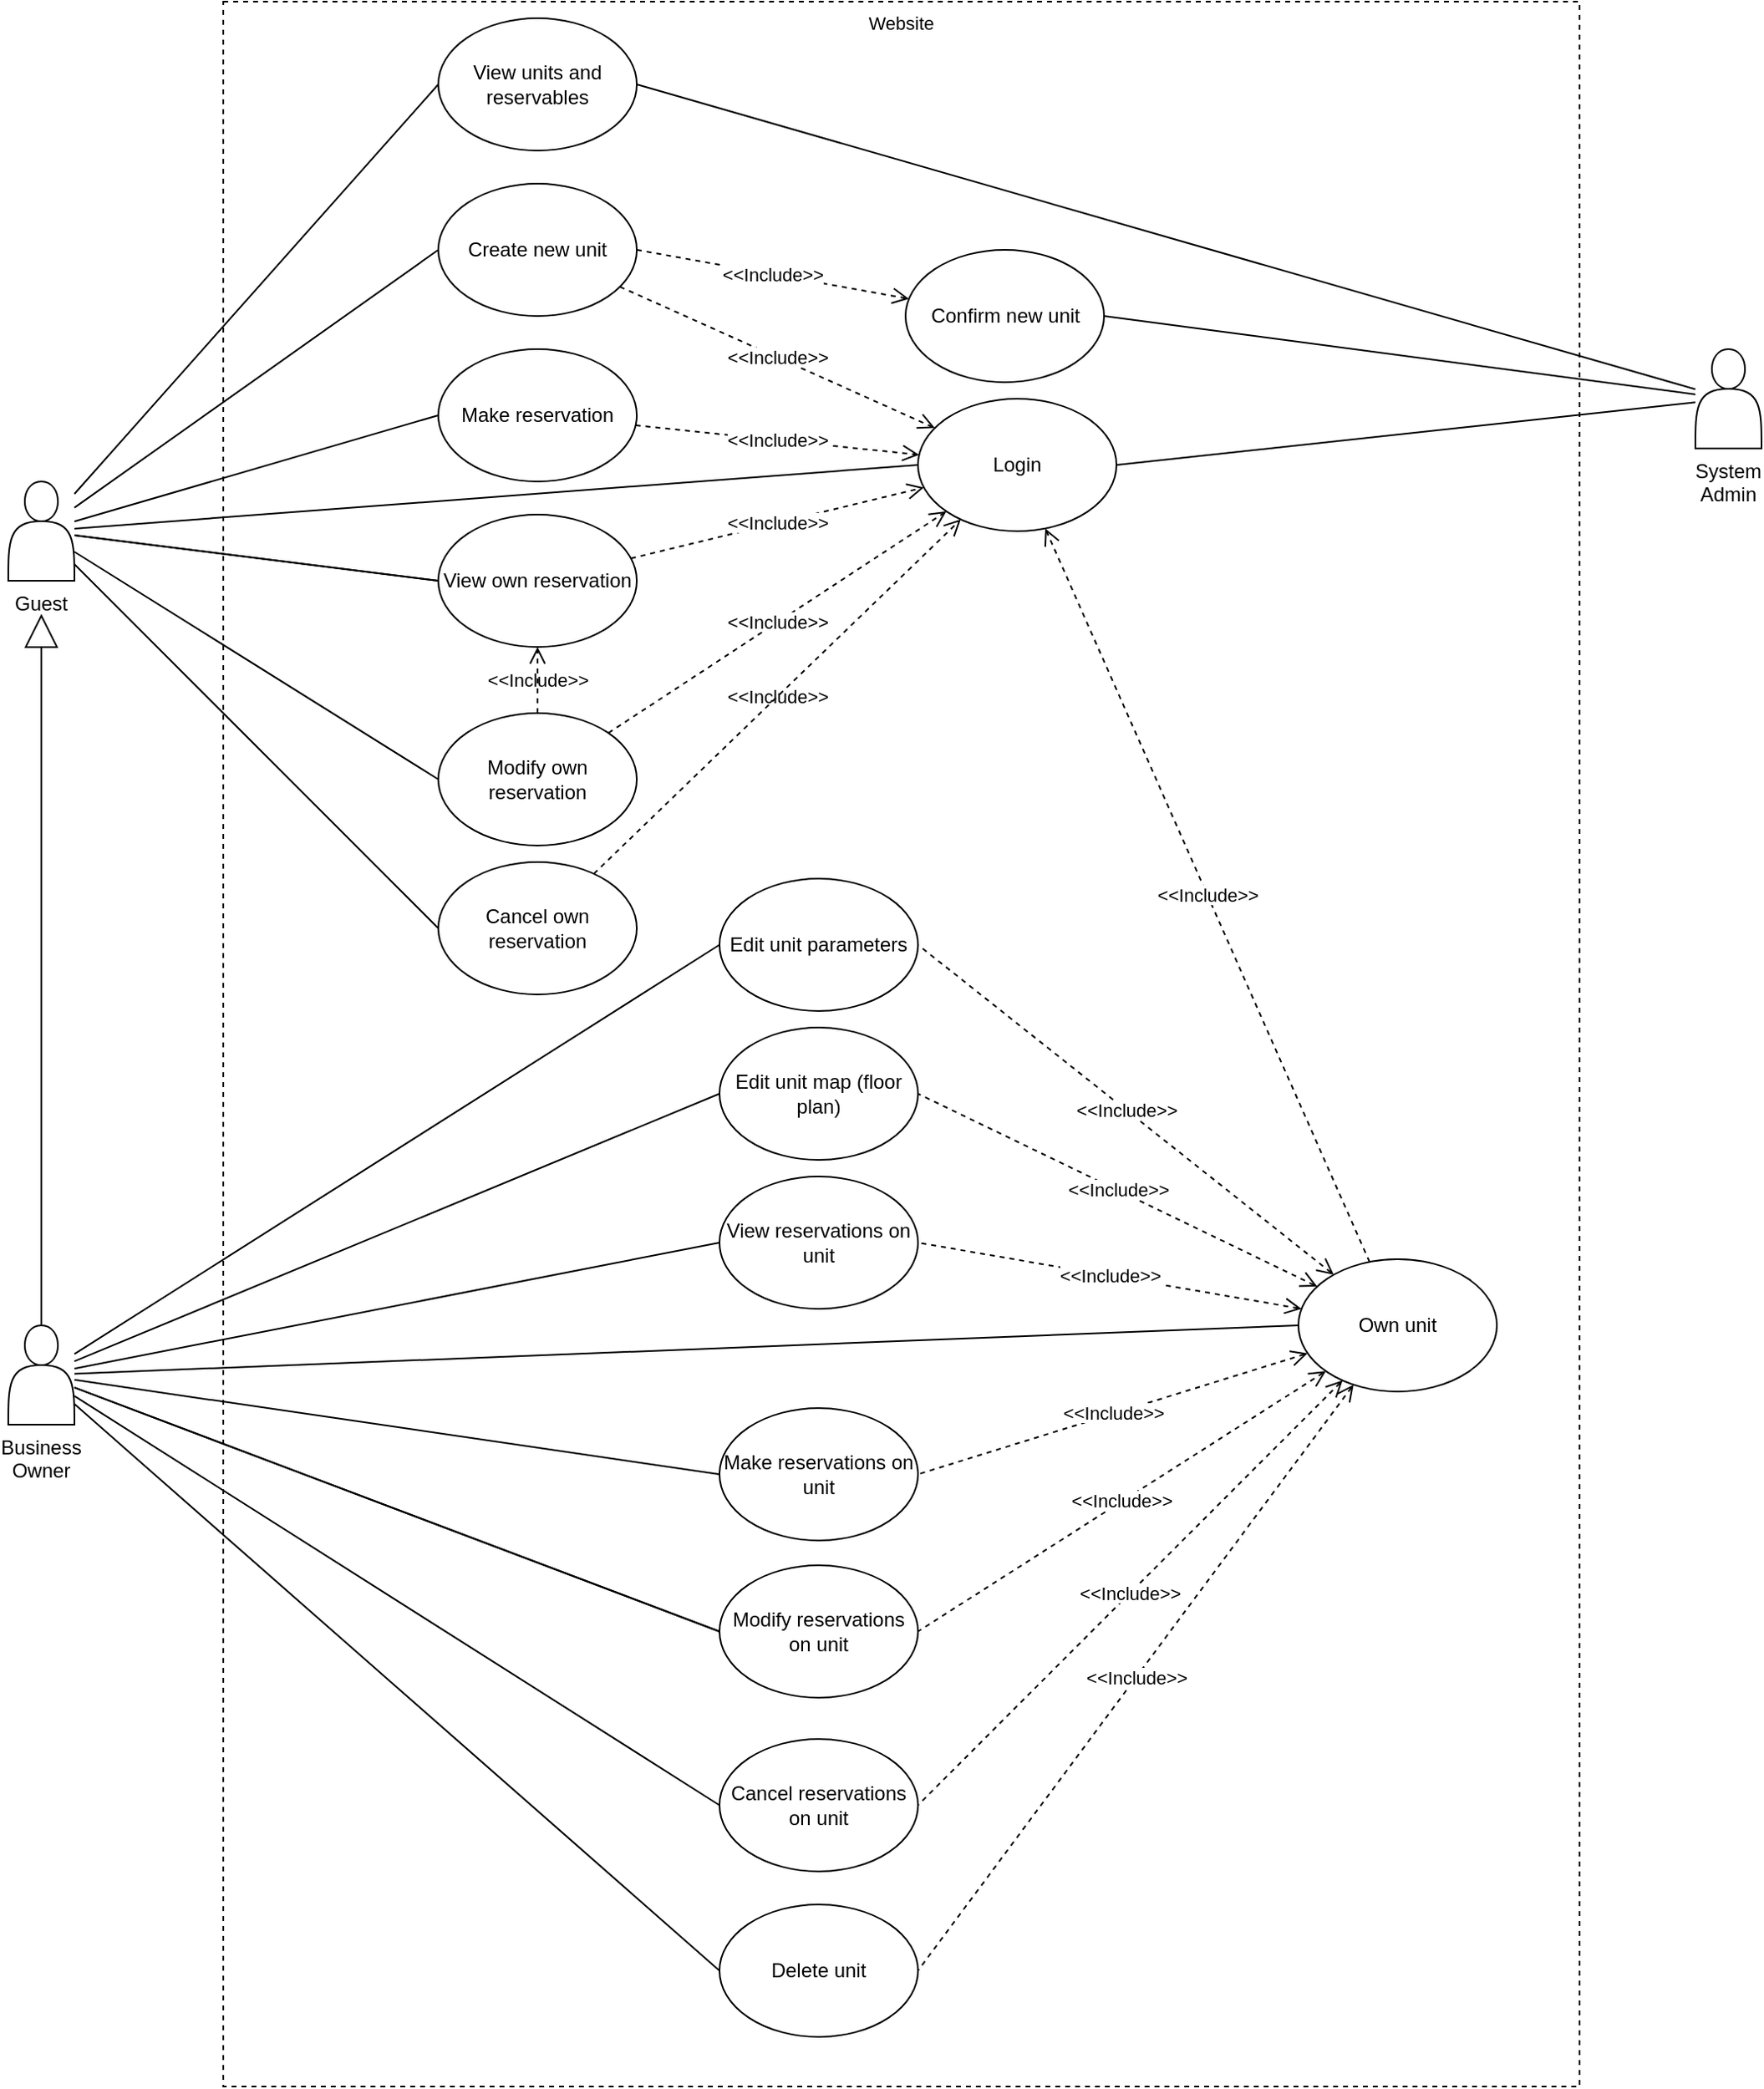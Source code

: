 <mxfile version="17.1.0" type="github">
  <diagram id="9PM5bi2dadC-GxDkru2j" name="Page-1">
    <mxGraphModel dx="3342" dy="1282" grid="1" gridSize="10" guides="1" tooltips="1" connect="1" arrows="1" fold="1" page="1" pageScale="1" pageWidth="1169" pageHeight="1654" math="0" shadow="0">
      <root>
        <mxCell id="0" />
        <mxCell id="1" parent="0" />
        <mxCell id="011kS0YljuxISuULXfXJ-11" value="Website" style="rounded=0;whiteSpace=wrap;html=1;verticalAlign=top;labelBackgroundColor=none;endArrow=open;fontSize=11;dashed=1;startArrow=none;startFill=0;endFill=0;startSize=6;endSize=8;sourcePerimeterSpacing=0;targetPerimeterSpacing=0;" parent="1" vertex="1">
          <mxGeometry x="180" y="130" width="820" height="1260" as="geometry" />
        </mxCell>
        <mxCell id="011kS0YljuxISuULXfXJ-17" style="edgeStyle=orthogonalEdgeStyle;rounded=0;orthogonalLoop=1;jettySize=auto;html=1;entryX=0.5;entryY=0;entryDx=0;entryDy=0;endArrow=none;endFill=0;startArrow=block;startFill=0;startSize=18;sourcePerimeterSpacing=20;" parent="1" source="011kS0YljuxISuULXfXJ-1" target="011kS0YljuxISuULXfXJ-3" edge="1">
          <mxGeometry relative="1" as="geometry">
            <Array as="points">
              <mxPoint x="70" y="660" />
              <mxPoint x="70" y="660" />
            </Array>
          </mxGeometry>
        </mxCell>
        <mxCell id="011kS0YljuxISuULXfXJ-20" style="rounded=0;orthogonalLoop=1;jettySize=auto;html=1;entryX=0;entryY=0.5;entryDx=0;entryDy=0;startArrow=none;startFill=0;endArrow=none;endFill=0;startSize=6;endSize=6;sourcePerimeterSpacing=0;targetPerimeterSpacing=0;" parent="1" source="011kS0YljuxISuULXfXJ-1" target="011kS0YljuxISuULXfXJ-19" edge="1">
          <mxGeometry relative="1" as="geometry" />
        </mxCell>
        <mxCell id="011kS0YljuxISuULXfXJ-23" style="edgeStyle=none;rounded=0;orthogonalLoop=1;jettySize=auto;html=1;entryX=0;entryY=0.5;entryDx=0;entryDy=0;startArrow=none;startFill=0;endArrow=none;endFill=0;startSize=6;endSize=6;sourcePerimeterSpacing=0;targetPerimeterSpacing=0;" parent="1" source="011kS0YljuxISuULXfXJ-1" target="011kS0YljuxISuULXfXJ-22" edge="1">
          <mxGeometry relative="1" as="geometry" />
        </mxCell>
        <mxCell id="011kS0YljuxISuULXfXJ-33" style="edgeStyle=none;rounded=0;orthogonalLoop=1;jettySize=auto;html=1;entryX=0;entryY=0.5;entryDx=0;entryDy=0;startArrow=none;startFill=0;endArrow=none;endFill=0;startSize=6;endSize=6;sourcePerimeterSpacing=0;targetPerimeterSpacing=0;" parent="1" source="011kS0YljuxISuULXfXJ-1" target="011kS0YljuxISuULXfXJ-32" edge="1">
          <mxGeometry relative="1" as="geometry" />
        </mxCell>
        <mxCell id="011kS0YljuxISuULXfXJ-35" style="edgeStyle=none;rounded=0;orthogonalLoop=1;jettySize=auto;html=1;entryX=0;entryY=0.5;entryDx=0;entryDy=0;startArrow=none;startFill=0;endArrow=none;endFill=0;startSize=6;endSize=6;sourcePerimeterSpacing=0;targetPerimeterSpacing=0;" parent="1" source="011kS0YljuxISuULXfXJ-1" target="011kS0YljuxISuULXfXJ-29" edge="1">
          <mxGeometry relative="1" as="geometry" />
        </mxCell>
        <mxCell id="011kS0YljuxISuULXfXJ-43" style="edgeStyle=none;rounded=0;jumpStyle=arc;orthogonalLoop=1;jettySize=auto;html=1;entryX=0;entryY=0.5;entryDx=0;entryDy=0;startArrow=none;startFill=0;endArrow=none;endFill=0;startSize=6;endSize=6;sourcePerimeterSpacing=0;targetPerimeterSpacing=0;" parent="1" source="011kS0YljuxISuULXfXJ-1" target="011kS0YljuxISuULXfXJ-42" edge="1">
          <mxGeometry relative="1" as="geometry" />
        </mxCell>
        <mxCell id="011kS0YljuxISuULXfXJ-52" style="edgeStyle=none;rounded=0;jumpStyle=arc;orthogonalLoop=1;jettySize=auto;html=1;entryX=0;entryY=0.5;entryDx=0;entryDy=0;startArrow=none;startFill=0;endArrow=none;endFill=0;startSize=6;endSize=6;sourcePerimeterSpacing=0;targetPerimeterSpacing=0;" parent="1" source="011kS0YljuxISuULXfXJ-1" target="011kS0YljuxISuULXfXJ-51" edge="1">
          <mxGeometry relative="1" as="geometry" />
        </mxCell>
        <mxCell id="011kS0YljuxISuULXfXJ-78" style="edgeStyle=none;rounded=0;jumpStyle=arc;orthogonalLoop=1;jettySize=auto;html=1;entryX=0;entryY=0.5;entryDx=0;entryDy=0;startArrow=none;startFill=0;endArrow=none;endFill=0;startSize=6;endSize=6;sourcePerimeterSpacing=0;targetPerimeterSpacing=0;" parent="1" source="011kS0YljuxISuULXfXJ-1" target="011kS0YljuxISuULXfXJ-5" edge="1">
          <mxGeometry relative="1" as="geometry" />
        </mxCell>
        <mxCell id="011kS0YljuxISuULXfXJ-1" value="Guest" style="shape=actor;whiteSpace=wrap;html=1;verticalAlign=top;labelPosition=center;verticalLabelPosition=bottom;align=center;" parent="1" vertex="1">
          <mxGeometry x="50" y="420" width="40" height="60" as="geometry" />
        </mxCell>
        <mxCell id="011kS0YljuxISuULXfXJ-41" style="edgeStyle=none;rounded=0;orthogonalLoop=1;jettySize=auto;html=1;startArrow=none;startFill=0;endArrow=none;endFill=0;startSize=6;endSize=6;sourcePerimeterSpacing=0;targetPerimeterSpacing=0;jumpStyle=arc;entryX=0;entryY=0.5;entryDx=0;entryDy=0;" parent="1" source="011kS0YljuxISuULXfXJ-3" target="011kS0YljuxISuULXfXJ-40" edge="1">
          <mxGeometry relative="1" as="geometry" />
        </mxCell>
        <mxCell id="011kS0YljuxISuULXfXJ-48" style="edgeStyle=none;rounded=0;jumpStyle=arc;orthogonalLoop=1;jettySize=auto;html=1;startArrow=none;startFill=0;endArrow=none;endFill=0;startSize=6;endSize=6;sourcePerimeterSpacing=0;targetPerimeterSpacing=0;entryX=0;entryY=0.5;entryDx=0;entryDy=0;" parent="1" source="011kS0YljuxISuULXfXJ-3" target="011kS0YljuxISuULXfXJ-47" edge="1">
          <mxGeometry relative="1" as="geometry" />
        </mxCell>
        <mxCell id="011kS0YljuxISuULXfXJ-49" style="edgeStyle=none;rounded=0;jumpStyle=arc;orthogonalLoop=1;jettySize=auto;html=1;startArrow=none;startFill=0;endArrow=none;endFill=0;startSize=6;endSize=6;sourcePerimeterSpacing=0;targetPerimeterSpacing=0;entryX=0;entryY=0.5;entryDx=0;entryDy=0;" parent="1" source="011kS0YljuxISuULXfXJ-3" target="011kS0YljuxISuULXfXJ-45" edge="1">
          <mxGeometry relative="1" as="geometry" />
        </mxCell>
        <mxCell id="011kS0YljuxISuULXfXJ-50" style="edgeStyle=none;rounded=0;jumpStyle=arc;orthogonalLoop=1;jettySize=auto;html=1;startArrow=none;startFill=0;endArrow=none;endFill=0;startSize=6;endSize=6;sourcePerimeterSpacing=0;targetPerimeterSpacing=0;entryX=0;entryY=0.5;entryDx=0;entryDy=0;" parent="1" source="011kS0YljuxISuULXfXJ-3" target="011kS0YljuxISuULXfXJ-46" edge="1">
          <mxGeometry relative="1" as="geometry" />
        </mxCell>
        <mxCell id="011kS0YljuxISuULXfXJ-56" style="edgeStyle=none;rounded=0;jumpStyle=arc;orthogonalLoop=1;jettySize=auto;html=1;startArrow=none;startFill=0;endArrow=none;endFill=0;startSize=6;endSize=6;sourcePerimeterSpacing=0;targetPerimeterSpacing=0;entryX=0;entryY=0.5;entryDx=0;entryDy=0;" parent="1" source="011kS0YljuxISuULXfXJ-3" target="011kS0YljuxISuULXfXJ-55" edge="1">
          <mxGeometry relative="1" as="geometry" />
        </mxCell>
        <mxCell id="011kS0YljuxISuULXfXJ-58" style="edgeStyle=none;rounded=0;jumpStyle=arc;orthogonalLoop=1;jettySize=auto;html=1;startArrow=none;startFill=0;endArrow=none;endFill=0;startSize=6;endSize=6;sourcePerimeterSpacing=0;targetPerimeterSpacing=0;entryX=0;entryY=0.5;entryDx=0;entryDy=0;" parent="1" source="011kS0YljuxISuULXfXJ-3" target="011kS0YljuxISuULXfXJ-57" edge="1">
          <mxGeometry relative="1" as="geometry" />
        </mxCell>
        <mxCell id="011kS0YljuxISuULXfXJ-66" style="edgeStyle=none;rounded=0;jumpStyle=arc;orthogonalLoop=1;jettySize=auto;html=1;entryX=0;entryY=0.5;entryDx=0;entryDy=0;startArrow=none;startFill=0;endArrow=none;endFill=0;startSize=6;endSize=6;sourcePerimeterSpacing=0;targetPerimeterSpacing=0;" parent="1" source="011kS0YljuxISuULXfXJ-3" target="011kS0YljuxISuULXfXJ-65" edge="1">
          <mxGeometry relative="1" as="geometry" />
        </mxCell>
        <mxCell id="011kS0YljuxISuULXfXJ-75" style="edgeStyle=none;rounded=0;jumpStyle=arc;orthogonalLoop=1;jettySize=auto;html=1;startArrow=none;startFill=0;endArrow=none;endFill=0;startSize=6;endSize=6;sourcePerimeterSpacing=0;targetPerimeterSpacing=0;entryX=0;entryY=0.5;entryDx=0;entryDy=0;" parent="1" source="011kS0YljuxISuULXfXJ-3" target="011kS0YljuxISuULXfXJ-59" edge="1">
          <mxGeometry relative="1" as="geometry" />
        </mxCell>
        <mxCell id="011kS0YljuxISuULXfXJ-3" value="Business Owner" style="shape=actor;whiteSpace=wrap;html=1;verticalAlign=top;labelPosition=center;verticalLabelPosition=bottom;align=center;" parent="1" vertex="1">
          <mxGeometry x="50" y="930" width="40" height="60" as="geometry" />
        </mxCell>
        <mxCell id="011kS0YljuxISuULXfXJ-15" style="edgeStyle=none;rounded=0;orthogonalLoop=1;jettySize=auto;html=1;entryX=1;entryY=0.5;entryDx=0;entryDy=0;endArrow=none;endFill=0;" parent="1" source="011kS0YljuxISuULXfXJ-4" target="011kS0YljuxISuULXfXJ-5" edge="1">
          <mxGeometry relative="1" as="geometry" />
        </mxCell>
        <mxCell id="011kS0YljuxISuULXfXJ-21" style="edgeStyle=none;rounded=0;orthogonalLoop=1;jettySize=auto;html=1;entryX=1;entryY=0.5;entryDx=0;entryDy=0;startArrow=none;startFill=0;endArrow=none;endFill=0;startSize=6;endSize=6;sourcePerimeterSpacing=0;targetPerimeterSpacing=0;" parent="1" source="011kS0YljuxISuULXfXJ-4" target="011kS0YljuxISuULXfXJ-19" edge="1">
          <mxGeometry relative="1" as="geometry" />
        </mxCell>
        <mxCell id="011kS0YljuxISuULXfXJ-26" style="edgeStyle=none;rounded=0;orthogonalLoop=1;jettySize=auto;html=1;entryX=1;entryY=0.5;entryDx=0;entryDy=0;startArrow=none;startFill=0;endArrow=none;endFill=0;startSize=6;endSize=6;sourcePerimeterSpacing=0;targetPerimeterSpacing=0;" parent="1" source="011kS0YljuxISuULXfXJ-4" target="011kS0YljuxISuULXfXJ-24" edge="1">
          <mxGeometry relative="1" as="geometry" />
        </mxCell>
        <mxCell id="011kS0YljuxISuULXfXJ-4" value="System Admin" style="shape=actor;whiteSpace=wrap;html=1;verticalAlign=top;labelPosition=center;verticalLabelPosition=bottom;align=center;" parent="1" vertex="1">
          <mxGeometry x="1070" y="340" width="40" height="60" as="geometry" />
        </mxCell>
        <mxCell id="011kS0YljuxISuULXfXJ-5" value="Login" style="ellipse;whiteSpace=wrap;html=1;" parent="1" vertex="1">
          <mxGeometry x="600" y="370" width="120" height="80" as="geometry" />
        </mxCell>
        <mxCell id="011kS0YljuxISuULXfXJ-19" value="View units and reservables" style="ellipse;whiteSpace=wrap;html=1;" parent="1" vertex="1">
          <mxGeometry x="310" y="140" width="120" height="80" as="geometry" />
        </mxCell>
        <mxCell id="011kS0YljuxISuULXfXJ-25" value="&#xa;&#xa;&lt;span style=&quot;color: rgb(0, 0, 0); font-family: helvetica; font-size: 11px; font-style: normal; font-weight: 400; letter-spacing: normal; text-align: center; text-indent: 0px; text-transform: none; word-spacing: 0px; background-color: rgb(255, 255, 255); display: inline; float: none;&quot;&gt;&amp;lt;&amp;lt;Include&amp;gt;&amp;gt;&lt;/span&gt;&#xa;&#xa;" style="edgeStyle=none;rounded=0;orthogonalLoop=1;jettySize=auto;html=1;startArrow=none;startFill=0;endArrow=open;endFill=0;startSize=6;endSize=8;sourcePerimeterSpacing=0;targetPerimeterSpacing=0;dashed=1;exitX=1;exitY=0.5;exitDx=0;exitDy=0;labelBackgroundColor=none;" parent="1" source="011kS0YljuxISuULXfXJ-22" target="011kS0YljuxISuULXfXJ-24" edge="1">
          <mxGeometry relative="1" as="geometry" />
        </mxCell>
        <mxCell id="011kS0YljuxISuULXfXJ-80" value="&#xa;&#xa;&lt;span style=&quot;color: rgb(0, 0, 0); font-family: helvetica; font-size: 11px; font-style: normal; font-weight: 400; letter-spacing: normal; text-align: center; text-indent: 0px; text-transform: none; word-spacing: 0px; background-color: rgb(255, 255, 255); display: inline; float: none;&quot;&gt;&amp;lt;&amp;lt;Include&amp;gt;&amp;gt;&lt;/span&gt;&#xa;&#xa;" style="edgeStyle=none;rounded=0;jumpStyle=arc;orthogonalLoop=1;jettySize=auto;html=1;dashed=1;startArrow=none;startFill=0;endArrow=open;endFill=0;startSize=6;endSize=8;sourcePerimeterSpacing=0;targetPerimeterSpacing=0;labelBackgroundColor=none;" parent="1" source="011kS0YljuxISuULXfXJ-22" target="011kS0YljuxISuULXfXJ-5" edge="1">
          <mxGeometry relative="1" as="geometry" />
        </mxCell>
        <mxCell id="011kS0YljuxISuULXfXJ-22" value="Create new unit" style="ellipse;whiteSpace=wrap;html=1;" parent="1" vertex="1">
          <mxGeometry x="310" y="240" width="120" height="80" as="geometry" />
        </mxCell>
        <mxCell id="011kS0YljuxISuULXfXJ-24" value="Confirm new unit" style="ellipse;whiteSpace=wrap;html=1;" parent="1" vertex="1">
          <mxGeometry x="592.5" y="280" width="120" height="80" as="geometry" />
        </mxCell>
        <mxCell id="011kS0YljuxISuULXfXJ-81" value="&#xa;&#xa;&lt;span style=&quot;color: rgb(0, 0, 0); font-family: helvetica; font-size: 11px; font-style: normal; font-weight: 400; letter-spacing: normal; text-align: center; text-indent: 0px; text-transform: none; word-spacing: 0px; background-color: rgb(255, 255, 255); display: inline; float: none;&quot;&gt;&amp;lt;&amp;lt;Include&amp;gt;&amp;gt;&lt;/span&gt;&#xa;&#xa;" style="edgeStyle=none;rounded=0;jumpStyle=arc;orthogonalLoop=1;jettySize=auto;html=1;dashed=1;startArrow=none;startFill=0;endArrow=open;endFill=0;startSize=6;endSize=8;sourcePerimeterSpacing=0;targetPerimeterSpacing=0;labelBackgroundColor=none;" parent="1" source="011kS0YljuxISuULXfXJ-29" target="011kS0YljuxISuULXfXJ-5" edge="1">
          <mxGeometry relative="1" as="geometry" />
        </mxCell>
        <mxCell id="011kS0YljuxISuULXfXJ-29" value="Make reservation" style="ellipse;whiteSpace=wrap;html=1;" parent="1" vertex="1">
          <mxGeometry x="310" y="340" width="120" height="80" as="geometry" />
        </mxCell>
        <mxCell id="011kS0YljuxISuULXfXJ-84" value="&amp;lt;&amp;lt;Include&amp;gt;&amp;gt;" style="edgeStyle=none;rounded=0;jumpStyle=arc;orthogonalLoop=1;jettySize=auto;html=1;dashed=1;startArrow=none;startFill=0;endArrow=open;endFill=0;startSize=6;endSize=8;sourcePerimeterSpacing=0;targetPerimeterSpacing=0;labelBackgroundColor=none;" parent="1" source="011kS0YljuxISuULXfXJ-32" target="011kS0YljuxISuULXfXJ-5" edge="1">
          <mxGeometry relative="1" as="geometry" />
        </mxCell>
        <mxCell id="011kS0YljuxISuULXfXJ-32" value="Cancel own reservation" style="ellipse;whiteSpace=wrap;html=1;" parent="1" vertex="1">
          <mxGeometry x="310" y="650" width="120" height="80" as="geometry" />
        </mxCell>
        <mxCell id="011kS0YljuxISuULXfXJ-40" value="Edit unit parameters" style="ellipse;whiteSpace=wrap;html=1;" parent="1" vertex="1">
          <mxGeometry x="480" y="660" width="120" height="80" as="geometry" />
        </mxCell>
        <mxCell id="011kS0YljuxISuULXfXJ-83" value="&#xa;&#xa;&lt;span style=&quot;color: rgb(0, 0, 0); font-family: helvetica; font-size: 11px; font-style: normal; font-weight: 400; letter-spacing: normal; text-align: center; text-indent: 0px; text-transform: none; word-spacing: 0px; background-color: rgb(255, 255, 255); display: inline; float: none;&quot;&gt;&amp;lt;&amp;lt;Include&amp;gt;&amp;gt;&lt;/span&gt;&#xa;&#xa;" style="edgeStyle=none;rounded=0;jumpStyle=arc;orthogonalLoop=1;jettySize=auto;html=1;dashed=1;startArrow=none;startFill=0;endArrow=open;endFill=0;startSize=6;endSize=8;sourcePerimeterSpacing=0;targetPerimeterSpacing=0;labelBackgroundColor=none;" parent="1" source="011kS0YljuxISuULXfXJ-42" target="011kS0YljuxISuULXfXJ-5" edge="1">
          <mxGeometry relative="1" as="geometry" />
        </mxCell>
        <mxCell id="vxaHBNYdfiaBC4VmmFhm-1" value="&amp;lt;&amp;lt;Include&amp;gt;&amp;gt;" style="edgeStyle=orthogonalEdgeStyle;rounded=0;orthogonalLoop=1;jettySize=auto;html=1;labelBackgroundColor=none;endArrow=open;dashed=1;startArrow=none;startFill=0;endFill=0;startSize=6;endSize=8;sourcePerimeterSpacing=0;targetPerimeterSpacing=0;" parent="1" source="011kS0YljuxISuULXfXJ-42" target="011kS0YljuxISuULXfXJ-51" edge="1">
          <mxGeometry relative="1" as="geometry" />
        </mxCell>
        <mxCell id="011kS0YljuxISuULXfXJ-42" value="Modify own reservation" style="ellipse;whiteSpace=wrap;html=1;" parent="1" vertex="1">
          <mxGeometry x="310" y="560" width="120" height="80" as="geometry" />
        </mxCell>
        <mxCell id="011kS0YljuxISuULXfXJ-46" value="Cancel reservations on unit" style="ellipse;whiteSpace=wrap;html=1;" parent="1" vertex="1">
          <mxGeometry x="480" y="1180" width="120" height="80" as="geometry" />
        </mxCell>
        <mxCell id="011kS0YljuxISuULXfXJ-47" value="View reservations on unit" style="ellipse;whiteSpace=wrap;html=1;" parent="1" vertex="1">
          <mxGeometry x="480" y="840" width="120" height="80" as="geometry" />
        </mxCell>
        <mxCell id="011kS0YljuxISuULXfXJ-55" value="Edit unit map (floor plan)" style="ellipse;whiteSpace=wrap;html=1;" parent="1" vertex="1">
          <mxGeometry x="480" y="750" width="120" height="80" as="geometry" />
        </mxCell>
        <mxCell id="011kS0YljuxISuULXfXJ-57" value="Make reservations on unit" style="ellipse;whiteSpace=wrap;html=1;" parent="1" vertex="1">
          <mxGeometry x="480" y="980" width="120" height="80" as="geometry" />
        </mxCell>
        <mxCell id="011kS0YljuxISuULXfXJ-59" value="Delete unit" style="ellipse;whiteSpace=wrap;html=1;" parent="1" vertex="1">
          <mxGeometry x="480" y="1280" width="120" height="80" as="geometry" />
        </mxCell>
        <mxCell id="011kS0YljuxISuULXfXJ-67" value="&#xa;&#xa;&lt;span style=&quot;color: rgb(0, 0, 0); font-family: helvetica; font-size: 11px; font-style: normal; font-weight: 400; letter-spacing: normal; text-align: center; text-indent: 0px; text-transform: none; word-spacing: 0px; background-color: rgb(255, 255, 255); display: inline; float: none;&quot;&gt;&amp;lt;&amp;lt;Include&amp;gt;&amp;gt;&lt;/span&gt;&#xa;&#xa;" style="edgeStyle=none;rounded=0;jumpStyle=arc;orthogonalLoop=1;jettySize=auto;html=1;startArrow=open;startFill=0;endArrow=none;endFill=0;startSize=8;endSize=8;sourcePerimeterSpacing=0;targetPerimeterSpacing=0;entryX=1;entryY=0.5;entryDx=0;entryDy=0;labelBackgroundColor=none;dashed=1;" parent="1" source="011kS0YljuxISuULXfXJ-65" target="011kS0YljuxISuULXfXJ-40" edge="1">
          <mxGeometry relative="1" as="geometry" />
        </mxCell>
        <mxCell id="011kS0YljuxISuULXfXJ-68" value="&#xa;&#xa;&lt;span style=&quot;color: rgb(0, 0, 0); font-family: helvetica; font-size: 11px; font-style: normal; font-weight: 400; letter-spacing: normal; text-align: center; text-indent: 0px; text-transform: none; word-spacing: 0px; background-color: rgb(255, 255, 255); display: inline; float: none;&quot;&gt;&amp;lt;&amp;lt;Include&amp;gt;&amp;gt;&lt;/span&gt;&#xa;&#xa;" style="edgeStyle=none;rounded=0;jumpStyle=arc;orthogonalLoop=1;jettySize=auto;html=1;startArrow=open;startFill=0;endArrow=none;endFill=0;startSize=8;endSize=8;sourcePerimeterSpacing=0;targetPerimeterSpacing=0;entryX=1;entryY=0.5;entryDx=0;entryDy=0;labelBackgroundColor=none;dashed=1;" parent="1" source="011kS0YljuxISuULXfXJ-65" target="011kS0YljuxISuULXfXJ-55" edge="1">
          <mxGeometry relative="1" as="geometry" />
        </mxCell>
        <mxCell id="011kS0YljuxISuULXfXJ-69" value="&#xa;&#xa;&lt;span style=&quot;color: rgb(0, 0, 0); font-family: helvetica; font-size: 11px; font-style: normal; font-weight: 400; letter-spacing: normal; text-align: center; text-indent: 0px; text-transform: none; word-spacing: 0px; background-color: rgb(255, 255, 255); display: inline; float: none;&quot;&gt;&amp;lt;&amp;lt;Include&amp;gt;&amp;gt;&lt;/span&gt;&#xa;&#xa;" style="edgeStyle=none;rounded=0;jumpStyle=arc;orthogonalLoop=1;jettySize=auto;html=1;startArrow=open;startFill=0;endArrow=none;endFill=0;startSize=8;endSize=8;sourcePerimeterSpacing=0;targetPerimeterSpacing=0;entryX=1;entryY=0.5;entryDx=0;entryDy=0;labelBackgroundColor=none;dashed=1;" parent="1" source="011kS0YljuxISuULXfXJ-65" target="011kS0YljuxISuULXfXJ-47" edge="1">
          <mxGeometry relative="1" as="geometry" />
        </mxCell>
        <mxCell id="011kS0YljuxISuULXfXJ-70" value="&#xa;&#xa;&lt;span style=&quot;color: rgb(0, 0, 0); font-family: helvetica; font-size: 11px; font-style: normal; font-weight: 400; letter-spacing: normal; text-align: center; text-indent: 0px; text-transform: none; word-spacing: 0px; background-color: rgb(255, 255, 255); display: inline; float: none;&quot;&gt;&amp;lt;&amp;lt;Include&amp;gt;&amp;gt;&lt;/span&gt;&#xa;&#xa;" style="edgeStyle=none;rounded=0;jumpStyle=arc;orthogonalLoop=1;jettySize=auto;html=1;startArrow=open;startFill=0;endArrow=none;endFill=0;startSize=8;endSize=8;sourcePerimeterSpacing=0;targetPerimeterSpacing=0;entryX=1;entryY=0.5;entryDx=0;entryDy=0;labelBackgroundColor=none;dashed=1;" parent="1" source="011kS0YljuxISuULXfXJ-65" target="011kS0YljuxISuULXfXJ-57" edge="1">
          <mxGeometry relative="1" as="geometry" />
        </mxCell>
        <mxCell id="011kS0YljuxISuULXfXJ-71" value="&#xa;&#xa;&lt;span style=&quot;color: rgb(0, 0, 0); font-family: helvetica; font-size: 11px; font-style: normal; font-weight: 400; letter-spacing: normal; text-align: center; text-indent: 0px; text-transform: none; word-spacing: 0px; background-color: rgb(255, 255, 255); display: inline; float: none;&quot;&gt;&amp;lt;&amp;lt;Include&amp;gt;&amp;gt;&lt;/span&gt;&#xa;&#xa;" style="edgeStyle=none;rounded=0;jumpStyle=arc;orthogonalLoop=1;jettySize=auto;html=1;startArrow=open;startFill=0;endArrow=none;endFill=0;startSize=8;endSize=8;sourcePerimeterSpacing=0;targetPerimeterSpacing=0;entryX=1;entryY=0.5;entryDx=0;entryDy=0;labelBackgroundColor=none;dashed=1;" parent="1" source="011kS0YljuxISuULXfXJ-65" target="011kS0YljuxISuULXfXJ-45" edge="1">
          <mxGeometry relative="1" as="geometry" />
        </mxCell>
        <mxCell id="011kS0YljuxISuULXfXJ-72" value="&#xa;&#xa;&lt;span style=&quot;color: rgb(0, 0, 0); font-family: helvetica; font-size: 11px; font-style: normal; font-weight: 400; letter-spacing: normal; text-align: center; text-indent: 0px; text-transform: none; word-spacing: 0px; background-color: rgb(255, 255, 255); display: inline; float: none;&quot;&gt;&amp;lt;&amp;lt;Include&amp;gt;&amp;gt;&lt;/span&gt;&#xa;&#xa;" style="edgeStyle=none;rounded=0;jumpStyle=arc;orthogonalLoop=1;jettySize=auto;html=1;startArrow=open;startFill=0;endArrow=none;endFill=0;startSize=8;endSize=8;sourcePerimeterSpacing=0;targetPerimeterSpacing=0;entryX=1;entryY=0.5;entryDx=0;entryDy=0;labelBackgroundColor=none;dashed=1;" parent="1" source="011kS0YljuxISuULXfXJ-65" target="011kS0YljuxISuULXfXJ-46" edge="1">
          <mxGeometry relative="1" as="geometry" />
        </mxCell>
        <mxCell id="011kS0YljuxISuULXfXJ-73" value="&#xa;&#xa;&lt;span style=&quot;color: rgb(0, 0, 0); font-family: helvetica; font-size: 11px; font-style: normal; font-weight: 400; letter-spacing: normal; text-align: center; text-indent: 0px; text-transform: none; word-spacing: 0px; background-color: rgb(255, 255, 255); display: inline; float: none;&quot;&gt;&amp;lt;&amp;lt;Include&amp;gt;&amp;gt;&lt;/span&gt;&#xa;&#xa;" style="edgeStyle=none;rounded=0;jumpStyle=arc;orthogonalLoop=1;jettySize=auto;html=1;startArrow=open;startFill=0;endArrow=none;endFill=0;startSize=8;endSize=8;sourcePerimeterSpacing=0;targetPerimeterSpacing=0;entryX=1;entryY=0.5;entryDx=0;entryDy=0;labelBackgroundColor=none;dashed=1;" parent="1" source="011kS0YljuxISuULXfXJ-65" target="011kS0YljuxISuULXfXJ-59" edge="1">
          <mxGeometry relative="1" as="geometry" />
        </mxCell>
        <mxCell id="011kS0YljuxISuULXfXJ-76" value="&#xa;&#xa;&lt;span style=&quot;color: rgb(0, 0, 0); font-family: helvetica; font-size: 11px; font-style: normal; font-weight: 400; letter-spacing: normal; text-align: center; text-indent: 0px; text-transform: none; word-spacing: 0px; background-color: rgb(255, 255, 255); display: inline; float: none;&quot;&gt;&amp;lt;&amp;lt;Include&amp;gt;&amp;gt;&lt;/span&gt;&#xa;&#xa;" style="edgeStyle=none;rounded=0;jumpStyle=arc;orthogonalLoop=1;jettySize=auto;html=1;startArrow=none;startFill=0;endArrow=open;endFill=0;startSize=8;endSize=8;sourcePerimeterSpacing=0;targetPerimeterSpacing=0;labelBackgroundColor=none;dashed=1;" parent="1" source="011kS0YljuxISuULXfXJ-65" target="011kS0YljuxISuULXfXJ-5" edge="1">
          <mxGeometry relative="1" as="geometry" />
        </mxCell>
        <mxCell id="011kS0YljuxISuULXfXJ-65" value="Own unit" style="ellipse;whiteSpace=wrap;html=1;" parent="1" vertex="1">
          <mxGeometry x="830" y="890" width="120" height="80" as="geometry" />
        </mxCell>
        <mxCell id="011kS0YljuxISuULXfXJ-45" value="Modify reservations on unit" style="ellipse;whiteSpace=wrap;html=1;" parent="1" vertex="1">
          <mxGeometry x="480" y="1075" width="120" height="80" as="geometry" />
        </mxCell>
        <mxCell id="011kS0YljuxISuULXfXJ-74" value="" style="edgeStyle=none;rounded=0;jumpStyle=arc;orthogonalLoop=1;jettySize=auto;html=1;entryX=0;entryY=0.5;entryDx=0;entryDy=0;startArrow=none;startFill=0;endArrow=none;endFill=0;startSize=6;endSize=6;sourcePerimeterSpacing=0;" parent="1" source="011kS0YljuxISuULXfXJ-3" target="011kS0YljuxISuULXfXJ-45" edge="1">
          <mxGeometry relative="1" as="geometry">
            <mxPoint x="30" y="1087.125" as="sourcePoint" />
            <mxPoint x="810" y="1365" as="targetPoint" />
          </mxGeometry>
        </mxCell>
        <mxCell id="011kS0YljuxISuULXfXJ-82" value="&#xa;&#xa;&lt;span style=&quot;color: rgb(0, 0, 0); font-family: helvetica; font-size: 11px; font-style: normal; font-weight: 400; letter-spacing: normal; text-align: center; text-indent: 0px; text-transform: none; word-spacing: 0px; background-color: rgb(255, 255, 255); display: inline; float: none;&quot;&gt;&amp;lt;&amp;lt;Include&amp;gt;&amp;gt;&lt;/span&gt;&#xa;&#xa;" style="edgeStyle=none;rounded=0;jumpStyle=arc;orthogonalLoop=1;jettySize=auto;html=1;dashed=1;startArrow=none;startFill=0;endArrow=open;endFill=0;startSize=6;endSize=8;sourcePerimeterSpacing=0;targetPerimeterSpacing=0;labelBackgroundColor=none;" parent="1" source="011kS0YljuxISuULXfXJ-51" target="011kS0YljuxISuULXfXJ-5" edge="1">
          <mxGeometry relative="1" as="geometry" />
        </mxCell>
        <mxCell id="011kS0YljuxISuULXfXJ-51" value="View own reservation" style="ellipse;whiteSpace=wrap;html=1;" parent="1" vertex="1">
          <mxGeometry x="310" y="440" width="120" height="80" as="geometry" />
        </mxCell>
        <mxCell id="011kS0YljuxISuULXfXJ-77" value="" style="edgeStyle=none;rounded=0;orthogonalLoop=1;jettySize=auto;html=1;entryX=0;entryY=0.5;entryDx=0;entryDy=0;endArrow=none;endFill=0;" parent="1" source="011kS0YljuxISuULXfXJ-1" target="011kS0YljuxISuULXfXJ-51" edge="1">
          <mxGeometry relative="1" as="geometry">
            <mxPoint x="30" y="470" as="sourcePoint" />
            <mxPoint x="660" y="470" as="targetPoint" />
          </mxGeometry>
        </mxCell>
      </root>
    </mxGraphModel>
  </diagram>
</mxfile>
